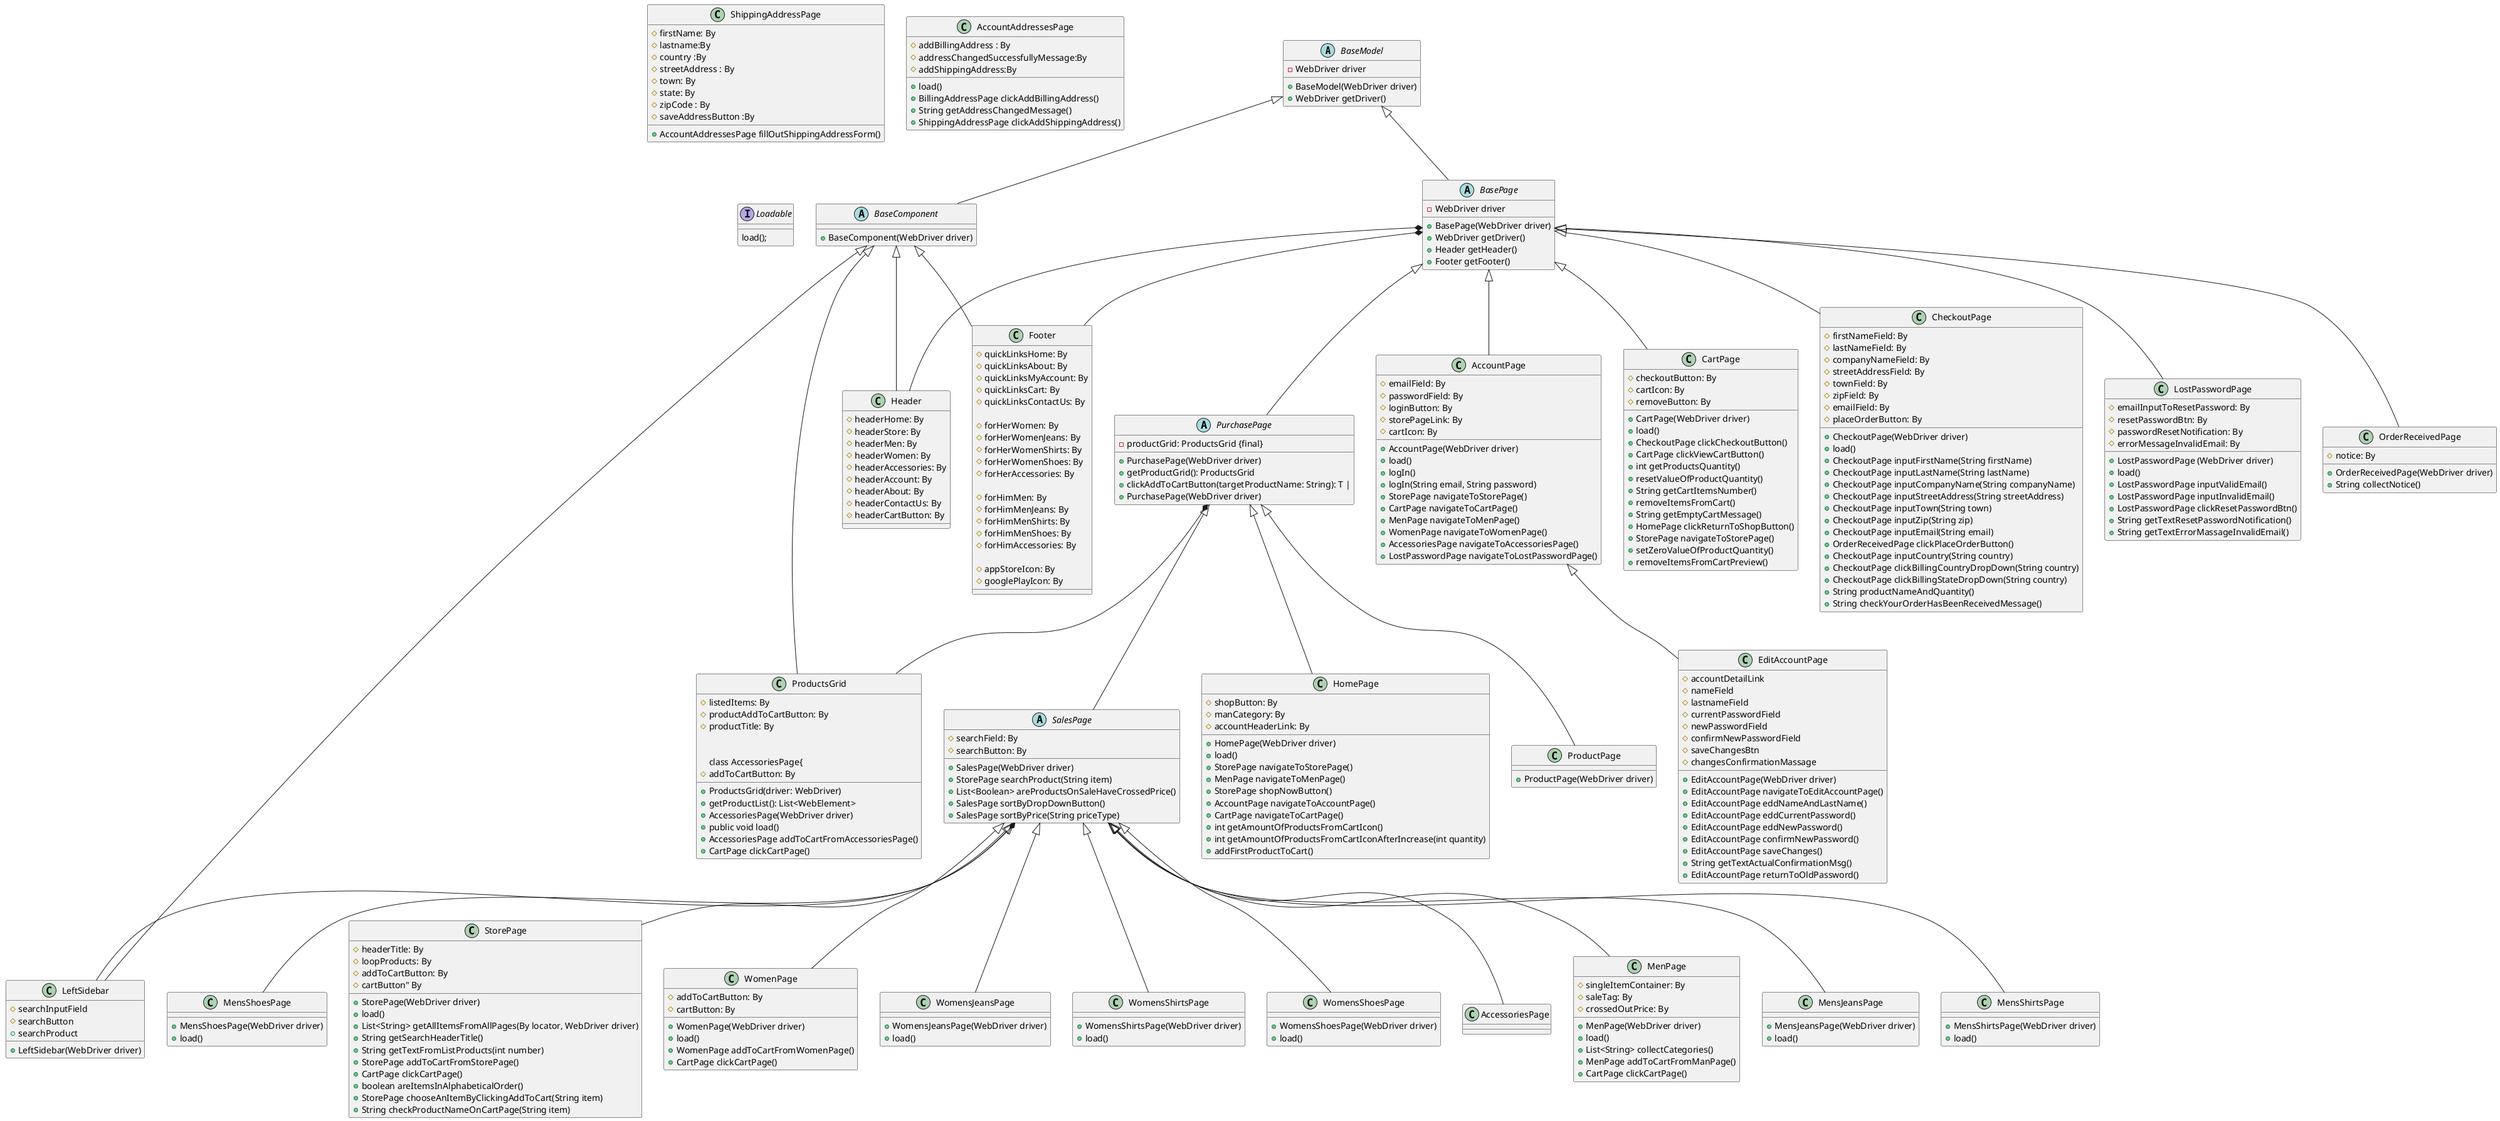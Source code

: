 @startuml
'https://plantuml.com/class-diagram

' hide fields
abstract class BaseModel {
- WebDriver driver
+ BaseModel(WebDriver driver)
+ WebDriver getDriver()
}

abstract class BasePage {
- WebDriver driver
+ BasePage(WebDriver driver)
+ WebDriver getDriver()
+ Header getHeader()
+ Footer getFooter()
}

abstract class BaseComponent {
+ BaseComponent(WebDriver driver)
}

abstract class PurchasePage {
- productGrid: ProductsGrid {final}
+ PurchasePage(WebDriver driver)
+ getProductGrid(): ProductsGrid
+ clickAddToCartButton(targetProductName: String): T |
}

class Header {
# headerHome: By
# headerStore: By
# headerMen: By
# headerWomen: By
# headerAccessories: By
# headerAccount: By
# headerAbout: By
# headerContactUs: By
# headerCartButton: By
}

class Footer {
# quickLinksHome: By
# quickLinksAbout: By
# quickLinksMyAccount: By
# quickLinksCart: By
# quickLinksContactUs: By

# forHerWomen: By
# forHerWomenJeans: By
# forHerWomenShirts: By
# forHerWomenShoes: By
# forHerAccessories: By

# forHimMen: By
# forHimMenJeans: By
# forHimMenShirts: By
# forHimMenShoes: By
# forHimAccessories: By

# appStoreIcon: By
# googlePlayIcon: By
}

class LeftSidebar{
# searchInputField
# searchButton
+ LeftSidebar(WebDriver driver)
+ searchProduct
}

class ProductsGrid{
# listedItems: By
# productAddToCartButton: By
# productTitle: By
+ ProductsGrid(driver: WebDriver)
+ getProductList(): List<WebElement>


class AccessoriesPage{
# addToCartButton: By
+ AccessoriesPage(WebDriver driver)
+ public void load()
+ AccessoriesPage addToCartFromAccessoriesPage()
+ CartPage clickCartPage()
}

class AccountPage {
# emailField: By
# passwordField: By
# loginButton: By
# storePageLink: By
# cartIcon: By
+ AccountPage(WebDriver driver)
+ load()
+ logIn()
+ logIn(String email, String password)
+ StorePage navigateToStorePage()
+ CartPage navigateToCartPage()
+ MenPage navigateToMenPage()
+ WomenPage navigateToWomenPage()
+ AccessoriesPage navigateToAccessoriesPage()
+ LostPasswordPage navigateToLostPasswordPage()
}

class ShippingAddressPage {
# firstName: By
#lastname:By
#country :By
#streetAddress : By
#town: By
#state: By
#zipCode : By
#saveAddressButton :By
+AccountAddressesPage fillOutShippingAddressForm()


}

class AccountAddressesPage {
#addBillingAddress : By
#addressChangedSuccessfullyMessage:By
#addShippingAddress:By
+ load()
+ BillingAddressPage clickAddBillingAddress()
+ String getAddressChangedMessage()
+ ShippingAddressPage clickAddShippingAddress()

}

class CartPage {
# checkoutButton: By
# cartIcon: By
# removeButton: By
+ CartPage(WebDriver driver)
+ load()
+ CheckoutPage clickCheckoutButton()
+ CartPage clickViewCartButton()
+ int getProductsQuantity()
+ resetValueOfProductQuantity()
+ String getCartItemsNumber()
+ removeItemsFromCart()
+ String getEmptyCartMessage()
+ HomePage clickReturnToShopButton()
+ StorePage navigateToStorePage()
+ setZeroValueOfProductQuantity()
+ removeItemsFromCartPreview()
}

class CheckoutPage{
# firstNameField: By
# lastNameField: By
# companyNameField: By
# streetAddressField: By
# townField: By
# zipField: By
# emailField: By
# placeOrderButton: By
+ CheckoutPage(WebDriver driver)
+ load()
+ CheckoutPage inputFirstName(String firstName)
+ CheckoutPage inputLastName(String lastName)
+ CheckoutPage inputCompanyName(String companyName)
+ CheckoutPage inputStreetAddress(String streetAddress)
+ CheckoutPage inputTown(String town)
+ CheckoutPage inputZip(String zip)
+ CheckoutPage inputEmail(String email)
+ OrderReceivedPage clickPlaceOrderButton()
+ CheckoutPage inputCountry(String country)
+ CheckoutPage clickBillingCountryDropDown(String country)
+ CheckoutPage clickBillingStateDropDown(String country)
+ String productNameAndQuantity()
+ String checkYourOrderHasBeenReceivedMessage()
}

class HomePage{
# shopButton: By
# manCategory: By
# accountHeaderLink: By

+ HomePage(WebDriver driver)
+ load()
+ StorePage navigateToStorePage()
+ MenPage navigateToMenPage()
+ StorePage shopNowButton()
+ AccountPage navigateToAccountPage()
+ CartPage navigateToCartPage()
+ int getAmountOfProductsFromCartIcon()
+ int getAmountOfProductsFromCartIconAfterIncrease(int quantity)
+ addFirstProductToCart()
}
class LostPasswordPage {
# emailInputToResetPassword: By
# resetPasswordBtn: By
# passwordResetNotification: By
# errorMessageInvalidEmail: By
+ LostPasswordPage (WebDriver driver)
+ load()
+ LostPasswordPage inputValidEmail()
+ LostPasswordPage inputInvalidEmail()
+ LostPasswordPage clickResetPasswordBtn()
+ String getTextResetPasswordNotification()
+ String getTextErrorMassageInvalidEmail()
}

class MenPage{
# singleItemContainer: By
# saleTag: By
# crossedOutPrice: By

+ MenPage(WebDriver driver)
+ load()
'+ List<Boolean> areProductsOnSaleHaveCrossedPrice()
+ List<String> collectCategories()
+ MenPage addToCartFromManPage()
+ CartPage clickCartPage()

}

class MensJeansPage{
+ MensJeansPage(WebDriver driver)
+ load()
}

class MensShirtsPage{
+ MensShirtsPage(WebDriver driver)
+ load()
}

class MensShoesPage{
+ MensShoesPage(WebDriver driver)
+ load()
}

class OrderReceivedPage {
# notice: By

+ OrderReceivedPage(WebDriver driver)
+ String collectNotice()

}

class ProductPage{
+ ProductPage(WebDriver driver)
}

abstract class PurchasePage{
+ PurchasePage(WebDriver driver)
}

abstract class SalesPage{
# searchField: By
# searchButton: By

+ SalesPage(WebDriver driver)
+ StorePage searchProduct(String item)
+ List<Boolean> areProductsOnSaleHaveCrossedPrice()
+ SalesPage sortByDropDownButton()
+ SalesPage sortByPrice(String priceType)
}

class EditAccountPage {
# accountDetailLink
#nameField
#lastnameField
#currentPasswordField
#newPasswordField
#confirmNewPasswordField
#saveChangesBtn
#changesConfirmationMassage
+EditAccountPage(WebDriver driver)
+ EditAccountPage navigateToEditAccountPage()
+ EditAccountPage eddNameAndLastName()
+ EditAccountPage eddCurrentPassword()
+EditAccountPage eddNewPassword()
+EditAccountPage confirmNewPassword()
+ EditAccountPage saveChanges()
+ String getTextActualConfirmationMsg()
+ EditAccountPage returnToOldPassword()

}
class StorePage{
# headerTitle: By
# loopProducts: By
# addToCartButton: By
# cartButton" By

+ StorePage(WebDriver driver)
+ load()
+ List<String> getAllItemsFromAllPages(By locator, WebDriver driver)
+ String getSearchHeaderTitle()
+ String getTextFromListProducts(int number)
+ StorePage addToCartFromStorePage()
+ CartPage clickCartPage()
+ boolean areItemsInAlphabeticalOrder()
+ StorePage chooseAnItemByClickingAddToCart(String item)
+ String checkProductNameOnCartPage(String item)
}

class WomenPage{
# addToCartButton: By
# cartButton: By

+ WomenPage(WebDriver driver)
+ load()
+ WomenPage addToCartFromWomenPage()
+ CartPage clickCartPage()
}

class WomensJeansPage{
+ WomensJeansPage(WebDriver driver)
+ load()
}

class WomensShirtsPage{
+ WomensShirtsPage(WebDriver driver)
+ load()
}

class WomensShoesPage{
+ WomensShoesPage(WebDriver driver)
+ load()
}

interface Loadable {
 load();
}

BaseModel <|-- BasePage
BaseModel <|-- BaseComponent

BaseComponent <|-- Header
BaseComponent <|-- Footer
BaseComponent <|-- LeftSidebar
BaseComponent <|-- ProductsGrid


BasePage <|-- AccountPage
BasePage <|-- CartPage
BasePage <|-- CheckoutPage
BasePage <|-- OrderReceivedPage
BasePage <|-- PurchasePage
BasePage <|-- LostPasswordPage
BasePage *-- Header
BasePage *-- Footer

PurchasePage <|-- HomePage
PurchasePage <|-- ProductPage
PurchasePage <|-- SalesPage
PurchasePage *-- ProductsGrid

SalesPage <|-- MenPage
SalesPage <|-- WomenPage
SalesPage <|-- StorePage
SalesPage <|-- AccessoriesPage

SalesPage <|-- MensJeansPage
SalesPage <|-- MensShirtsPage
SalesPage <|-- MensShoesPage

SalesPage <|-- WomensJeansPage
SalesPage <|-- WomensShirtsPage
SalesPage <|-- WomensShoesPage
SalesPage *-- LeftSidebar

AccountPage <|-- EditAccountPage


@enduml